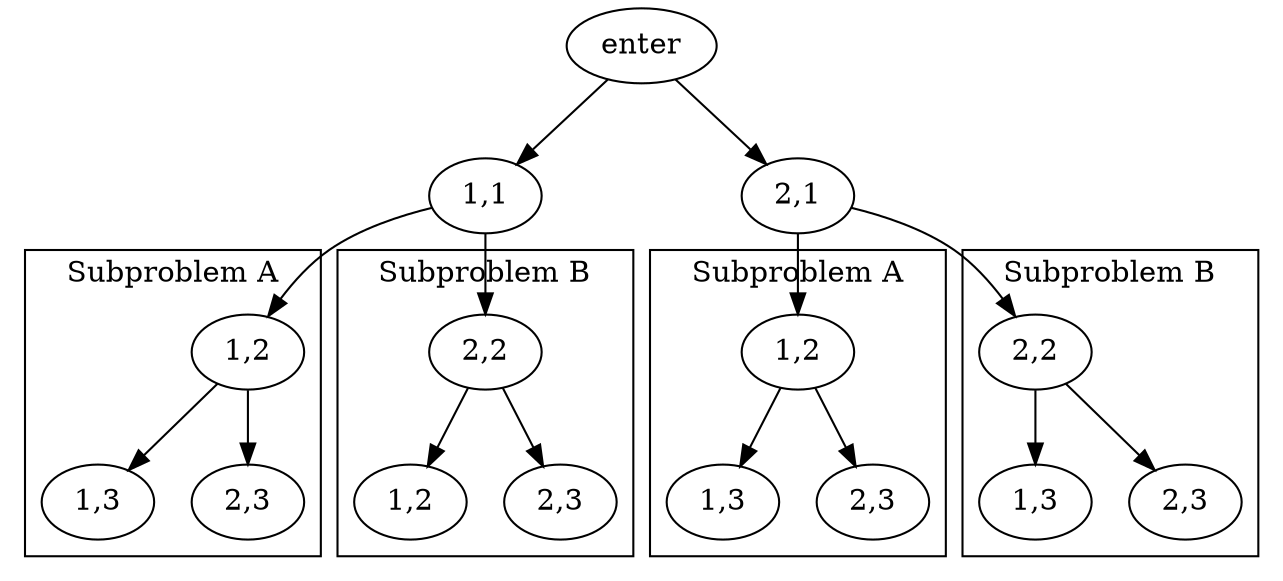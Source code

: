 digraph G {
        0 [label="enter"]
        1 [label="1,1"]
        2 [label="2,1"]
        subgraph cluster1 {
                label="Subproblem A"
                3 [label="1,2"]
                7 [label="1,3"]
                8 [label="2,3"]
        }
        subgraph cluster2 {
                label="Subproblem B"
                4 [label="2,2"]
                9 [label="1,2"]
                10 [label="2,3"]
        }
        subgraph cluster3 {
                label="Subproblem A"
                5 [label="1,2"]
                11 [label="1,3"]
                12 [label="2,3"]
        }
        subgraph cluster4 {
                label="Subproblem B"
                6 [label="2,2"]
                13 [label="1,3"]
                14 [label="2,3"]
        }
        0 -> 1 -> 3 -> 7
        3 -> 8
        1 -> 4 -> 9
        4 -> 10
        0 -> 2 -> 5 -> 11
        5 -> 12
        2 -> 6 -> 13
        6 -> 14
}
